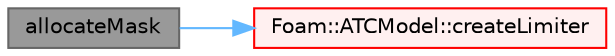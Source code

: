 digraph "allocateMask"
{
 // LATEX_PDF_SIZE
  bgcolor="transparent";
  edge [fontname=Helvetica,fontsize=10,labelfontname=Helvetica,labelfontsize=10];
  node [fontname=Helvetica,fontsize=10,shape=box,height=0.2,width=0.4];
  rankdir="LR";
  Node1 [id="Node000001",label="allocateMask",height=0.2,width=0.4,color="gray40", fillcolor="grey60", style="filled", fontcolor="black",tooltip=" "];
  Node1 -> Node2 [id="edge1_Node000001_Node000002",color="steelblue1",style="solid",tooltip=" "];
  Node2 [id="Node000002",label="Foam::ATCModel::createLimiter",height=0.2,width=0.4,color="red", fillcolor="#FFF0F0", style="filled",URL="$classFoam_1_1ATCModel.html#a0950f13cfd9b877f4f25612f3b95685d",tooltip=" "];
}
